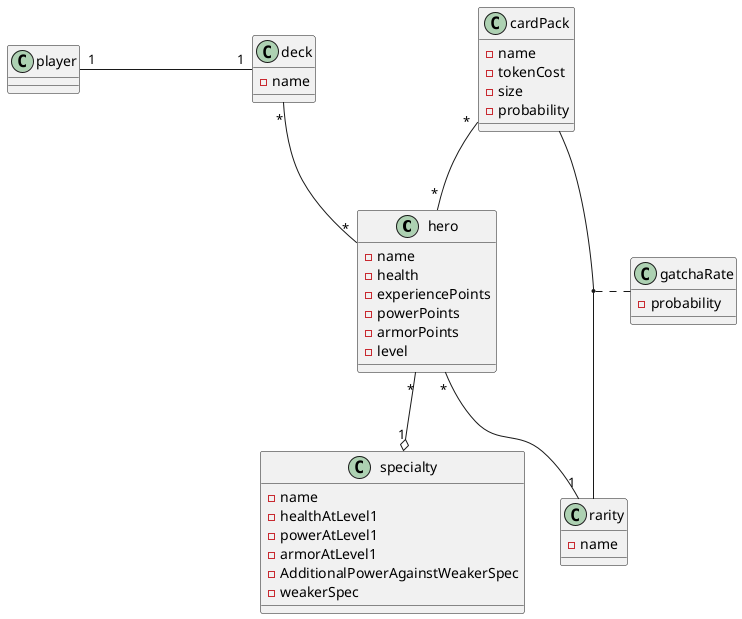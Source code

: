 @startuml
class hero{
    - name
    - health
    - experiencePoints
    - powerPoints
    - armorPoints
    - level
}

class specialty {
    - name
    - healthAtLevel1
    - powerAtLevel1
    - armorAtLevel1
    - AdditionalPowerAgainstWeakerSpec
    - weakerSpec
}
class cardPack{
    - name
    - tokenCost
    - size
    - probability
}
class gatchaRate {
      - probability
}
class rarity{
      - name
}
class deck  {
    - name
}
class player {

}
player "1"- "1" deck:\t\t\t\t\t
hero "*"-"1" rarity:\t\t\t\t
hero "*" --o "1" specialty
deck "*" --"*" hero :"\t\t\t\t\t"
cardPack "*" --"*" hero :"\t\t\t\t"
(cardPack,rarity) .. gatchaRate
@end
refactor specialty